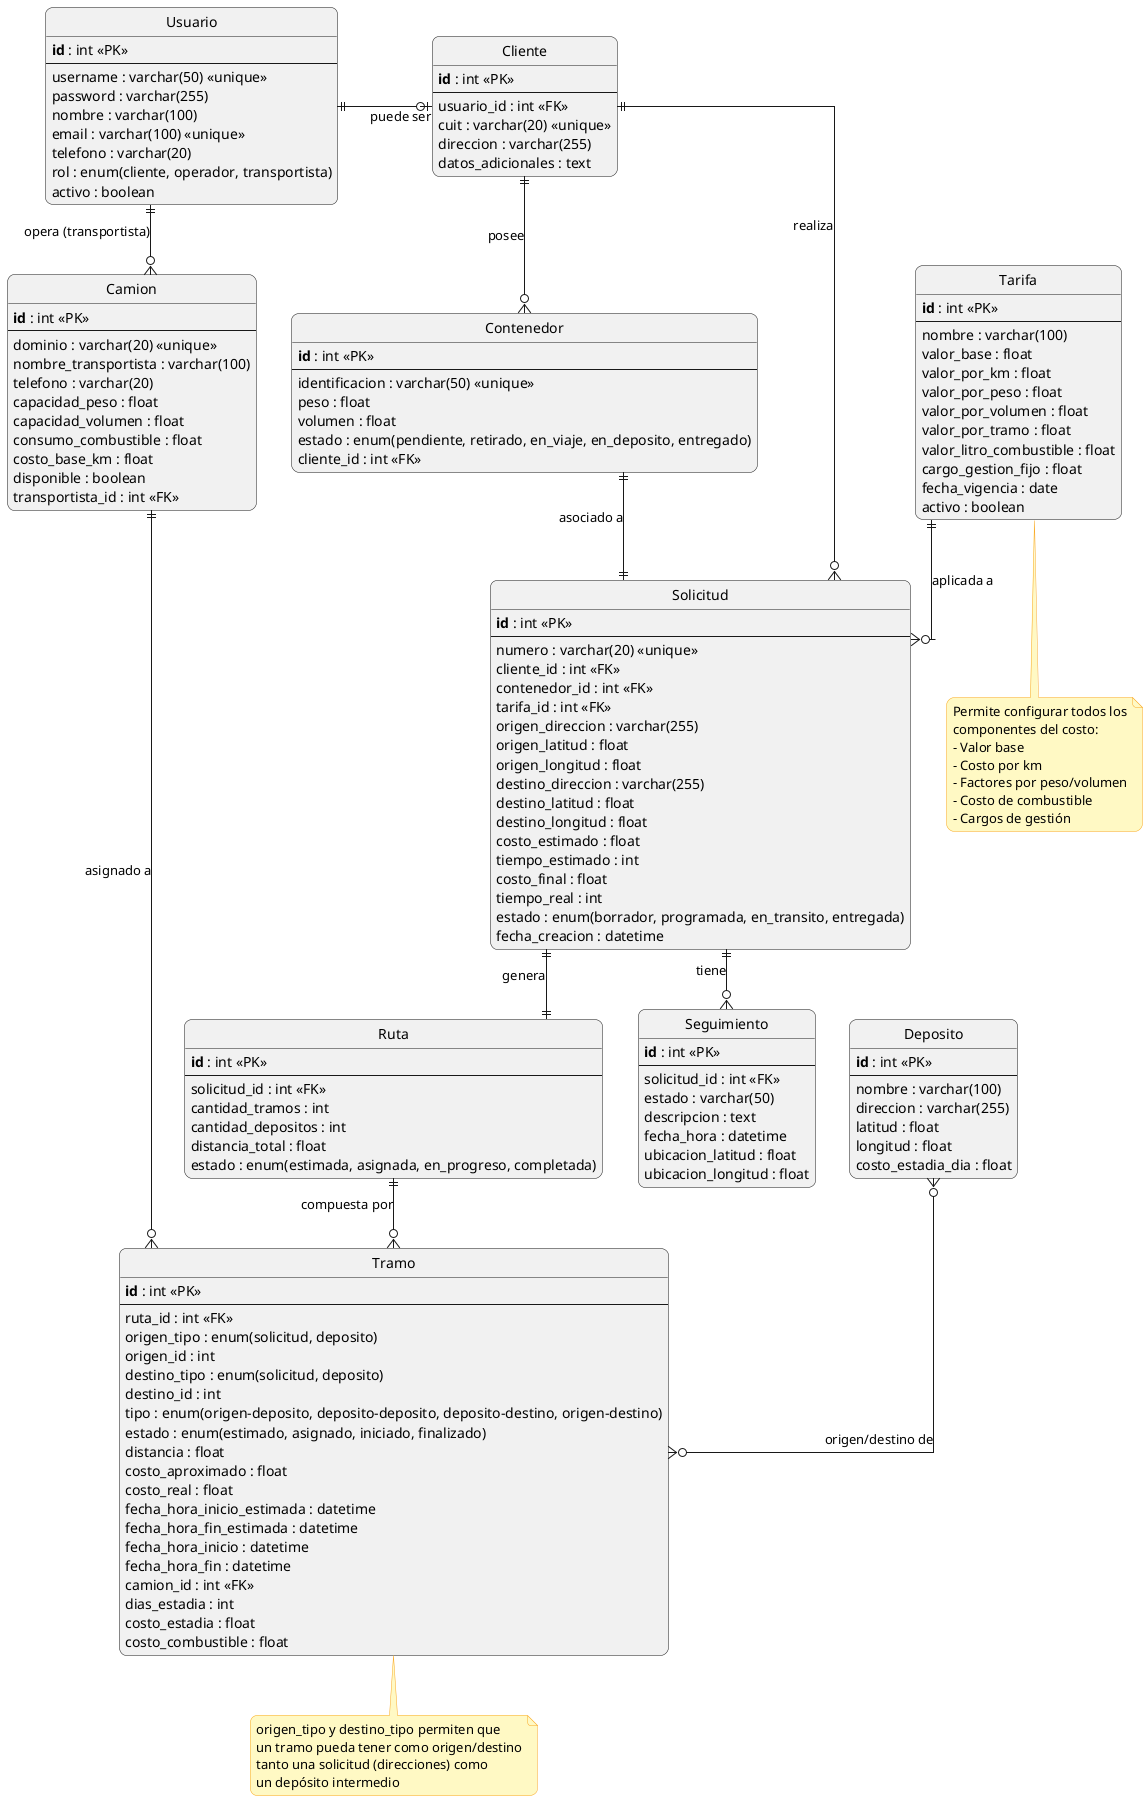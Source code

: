 @startuml "Sistema Logístico de Transporte"

' Configuración visual
hide circle
skinparam linetype ortho
skinparam roundcorner 15
skinparam classAttributeIconSize 0
skinparam backgroundColor white
skinparam handwritten false

' Estilos personalizados
skinparam entity {
  BackgroundColor #F8F9FA
  BorderColor #31428E
  FontName Arial
  FontColor #333333
  FontSize 14
  FontStyle bold
  ArrowColor #31428E
}

skinparam note {
  BackgroundColor #FFF9C4
  BorderColor #F9A825
}

' Definición de entidades
entity "Usuario" as usuario {
  **id** : int <<PK>>
  --
  username : varchar(50) <<unique>>
  password : varchar(255)
  nombre : varchar(100)
  email : varchar(100) <<unique>>
  telefono : varchar(20)
  rol : enum(cliente, operador, transportista)
  activo : boolean
}

entity "Cliente" as cliente {
  **id** : int <<PK>>
  --
  usuario_id : int <<FK>>
  cuit : varchar(20) <<unique>>
  direccion : varchar(255)
  datos_adicionales : text
}

entity "Contenedor" as contenedor {
  **id** : int <<PK>>
  --
  identificacion : varchar(50) <<unique>>
  peso : float
  volumen : float
  estado : enum(pendiente, retirado, en_viaje, en_deposito, entregado)
  cliente_id : int <<FK>>
}

entity "Solicitud" as solicitud {
  **id** : int <<PK>>
  --
  numero : varchar(20) <<unique>>
  cliente_id : int <<FK>>
  contenedor_id : int <<FK>>
  tarifa_id : int <<FK>>
  origen_direccion : varchar(255)
  origen_latitud : float
  origen_longitud : float
  destino_direccion : varchar(255)
  destino_latitud : float
  destino_longitud : float
  costo_estimado : float
  tiempo_estimado : int
  costo_final : float
  tiempo_real : int
  estado : enum(borrador, programada, en_transito, entregada)
  fecha_creacion : datetime
}

entity "Ruta" as ruta {
  **id** : int <<PK>>
  --
  solicitud_id : int <<FK>>
  cantidad_tramos : int
  cantidad_depositos : int
  distancia_total : float
  estado : enum(estimada, asignada, en_progreso, completada)
}

entity "Camion" as camion {
  **id** : int <<PK>>
  --
  dominio : varchar(20) <<unique>>
  nombre_transportista : varchar(100)
  telefono : varchar(20)
  capacidad_peso : float
  capacidad_volumen : float
  consumo_combustible : float
  costo_base_km : float
  disponible : boolean
  transportista_id : int <<FK>>
}

entity "Deposito" as deposito {
  **id** : int <<PK>>
  --
  nombre : varchar(100)
  direccion : varchar(255)
  latitud : float
  longitud : float
  costo_estadia_dia : float
}

entity "Tramo" as tramo {
  **id** : int <<PK>>
  --
  ruta_id : int <<FK>>
  origen_tipo : enum(solicitud, deposito)
  origen_id : int
  destino_tipo : enum(solicitud, deposito)
  destino_id : int
  tipo : enum(origen-deposito, deposito-deposito, deposito-destino, origen-destino)
  estado : enum(estimado, asignado, iniciado, finalizado)
  distancia : float
  costo_aproximado : float
  costo_real : float
  fecha_hora_inicio_estimada : datetime
  fecha_hora_fin_estimada : datetime
  fecha_hora_inicio : datetime
  fecha_hora_fin : datetime
  camion_id : int <<FK>>
  dias_estadia : int
  costo_estadia : float
  costo_combustible : float
}

entity "Tarifa" as tarifa {
  **id** : int <<PK>>
  --
  nombre : varchar(100)
  valor_base : float
  valor_por_km : float
  valor_por_peso : float
  valor_por_volumen : float
  valor_por_tramo : float
  valor_litro_combustible : float
  cargo_gestion_fijo : float
  fecha_vigencia : date
  activo : boolean
}

entity "Seguimiento" as seguimiento {
  **id** : int <<PK>>
  --
  solicitud_id : int <<FK>>
  estado : varchar(50)
  descripcion : text
  fecha_hora : datetime
  ubicacion_latitud : float
  ubicacion_longitud : float
}

' Relaciones
cliente ||--o{ solicitud : "realiza"
cliente ||--o{ contenedor : "posee"
usuario ||-o| cliente : "puede ser"
usuario ||-o{ camion : "opera (transportista)"
contenedor ||--|| solicitud : "asociado a"
solicitud ||--|| ruta : "genera"
solicitud ||--o{ seguimiento : "tiene"
ruta ||--o{ tramo : "compuesta por"
camion ||--o{ tramo : "asignado a"
tarifa ||--o{ solicitud : "aplicada a"
deposito }o--o{ tramo : "origen/destino de"

note bottom of tramo
  origen_tipo y destino_tipo permiten que
  un tramo pueda tener como origen/destino
  tanto una solicitud (direcciones) como
  un depósito intermedio
end note

note bottom of tarifa
  Permite configurar todos los
  componentes del costo:
  - Valor base
  - Costo por km
  - Factores por peso/volumen
  - Costo de combustible
  - Cargos de gestión
end note

@enduml